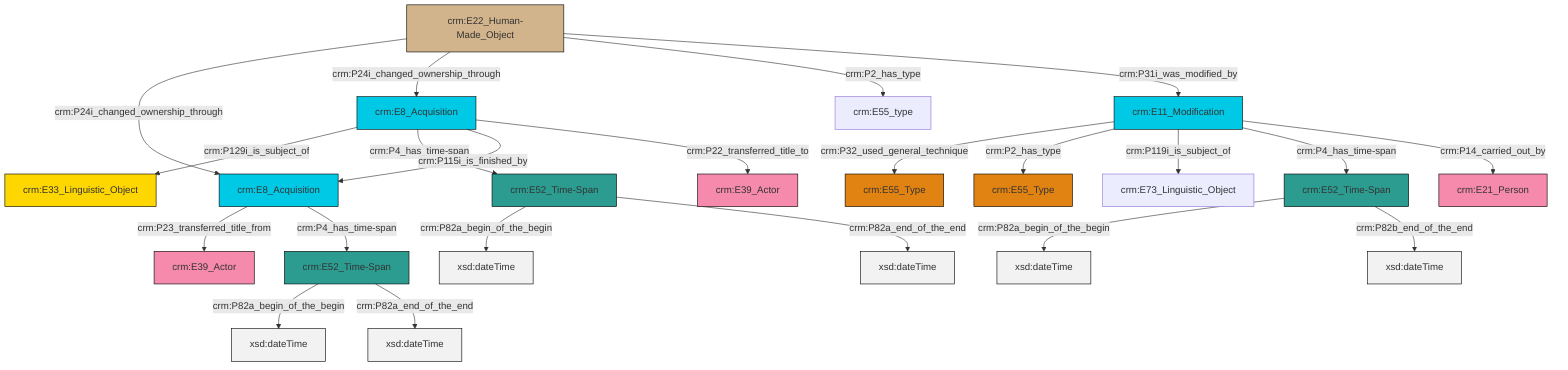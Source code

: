 graph TD
classDef Literal fill:#f2f2f2,stroke:#000000;
classDef CRM_Entity fill:#FFFFFF,stroke:#000000;
classDef Temporal_Entity fill:#00C9E6, stroke:#000000;
classDef Type fill:#E18312, stroke:#000000;
classDef Time-Span fill:#2C9C91, stroke:#000000;
classDef Appellation fill:#FFEB7F, stroke:#000000;
classDef Place fill:#008836, stroke:#000000;
classDef Persistent_Item fill:#B266B2, stroke:#000000;
classDef Conceptual_Object fill:#FFD700, stroke:#000000;
classDef Physical_Thing fill:#D2B48C, stroke:#000000;
classDef Actor fill:#f58aad, stroke:#000000;
classDef PC_Classes fill:#4ce600, stroke:#000000;
classDef Multi fill:#cccccc,stroke:#000000;

2["crm:E11_Modification"]:::Temporal_Entity -->|crm:P32_used_general_technique| 3["crm:E55_Type"]:::Type
6["crm:E8_Acquisition"]:::Temporal_Entity -->|crm:P129i_is_subject_of| 7["crm:E33_Linguistic_Object"]:::Conceptual_Object
8["crm:E52_Time-Span"]:::Time-Span -->|crm:P82a_begin_of_the_begin| 9[xsd:dateTime]:::Literal
11["crm:E52_Time-Span"]:::Time-Span -->|crm:P82a_begin_of_the_begin| 12[xsd:dateTime]:::Literal
13["crm:E8_Acquisition"]:::Temporal_Entity -->|crm:P23_transferred_title_from| 14["crm:E39_Actor"]:::Actor
13["crm:E8_Acquisition"]:::Temporal_Entity -->|crm:P4_has_time-span| 8["crm:E52_Time-Span"]:::Time-Span
11["crm:E52_Time-Span"]:::Time-Span -->|crm:P82a_end_of_the_end| 15[xsd:dateTime]:::Literal
17["crm:E52_Time-Span"]:::Time-Span -->|crm:P82a_begin_of_the_begin| 18[xsd:dateTime]:::Literal
17["crm:E52_Time-Span"]:::Time-Span -->|crm:P82b_end_of_the_end| 19[xsd:dateTime]:::Literal
8["crm:E52_Time-Span"]:::Time-Span -->|crm:P82a_end_of_the_end| 22[xsd:dateTime]:::Literal
2["crm:E11_Modification"]:::Temporal_Entity -->|crm:P2_has_type| 4["crm:E55_Type"]:::Type
6["crm:E8_Acquisition"]:::Temporal_Entity -->|crm:P4_has_time-span| 11["crm:E52_Time-Span"]:::Time-Span
6["crm:E8_Acquisition"]:::Temporal_Entity -->|crm:P115i_is_finished_by| 13["crm:E8_Acquisition"]:::Temporal_Entity
24["crm:E22_Human-Made_Object"]:::Physical_Thing -->|crm:P24i_changed_ownership_through| 13["crm:E8_Acquisition"]:::Temporal_Entity
24["crm:E22_Human-Made_Object"]:::Physical_Thing -->|crm:P24i_changed_ownership_through| 6["crm:E8_Acquisition"]:::Temporal_Entity
2["crm:E11_Modification"]:::Temporal_Entity -->|crm:P119i_is_subject_of| 20["crm:E73_Linguistic_Object"]:::Default
24["crm:E22_Human-Made_Object"]:::Physical_Thing -->|crm:P2_has_type| 27["crm:E55_type"]:::Default
2["crm:E11_Modification"]:::Temporal_Entity -->|crm:P4_has_time-span| 17["crm:E52_Time-Span"]:::Time-Span
24["crm:E22_Human-Made_Object"]:::Physical_Thing -->|crm:P31i_was_modified_by| 2["crm:E11_Modification"]:::Temporal_Entity
2["crm:E11_Modification"]:::Temporal_Entity -->|crm:P14_carried_out_by| 34["crm:E21_Person"]:::Actor
6["crm:E8_Acquisition"]:::Temporal_Entity -->|crm:P22_transferred_title_to| 0["crm:E39_Actor"]:::Actor